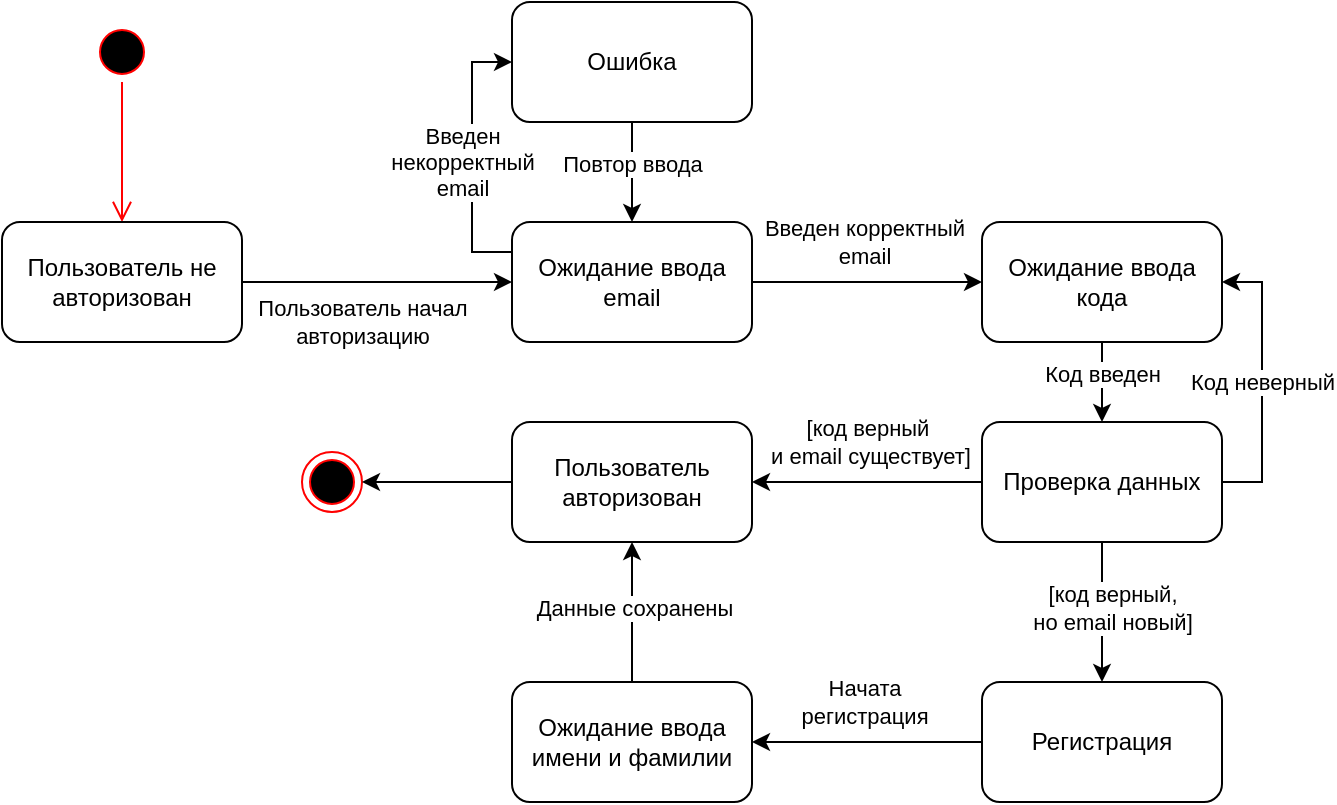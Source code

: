 <mxfile version="26.1.3">
  <diagram name="Страница — 1" id="iiHGs8mH1VzR_LiPi1y2">
    <mxGraphModel grid="1" page="1" gridSize="10" guides="1" tooltips="1" connect="1" arrows="1" fold="1" pageScale="1" pageWidth="827" pageHeight="1169" math="0" shadow="0">
      <root>
        <mxCell id="0" />
        <mxCell id="1" parent="0" />
        <mxCell id="DWfPHJhzUaxJuypeoU2R-1" value="" style="ellipse;html=1;shape=startState;fillColor=#000000;strokeColor=#ff0000;" vertex="1" parent="1">
          <mxGeometry x="85" y="30" width="30" height="30" as="geometry" />
        </mxCell>
        <mxCell id="DWfPHJhzUaxJuypeoU2R-2" value="" style="edgeStyle=orthogonalEdgeStyle;html=1;verticalAlign=bottom;endArrow=open;endSize=8;strokeColor=#ff0000;rounded=0;entryX=0.5;entryY=0;entryDx=0;entryDy=0;" edge="1" parent="1" source="DWfPHJhzUaxJuypeoU2R-1" target="DWfPHJhzUaxJuypeoU2R-15">
          <mxGeometry relative="1" as="geometry">
            <mxPoint x="265" y="130" as="targetPoint" />
          </mxGeometry>
        </mxCell>
        <mxCell id="DWfPHJhzUaxJuypeoU2R-3" value="" style="ellipse;html=1;shape=endState;fillColor=#000000;strokeColor=#ff0000;" vertex="1" parent="1">
          <mxGeometry x="190" y="245" width="30" height="30" as="geometry" />
        </mxCell>
        <mxCell id="DWfPHJhzUaxJuypeoU2R-6" style="edgeStyle=orthogonalEdgeStyle;rounded=0;orthogonalLoop=1;jettySize=auto;html=1;exitX=1;exitY=0.5;exitDx=0;exitDy=0;entryX=0;entryY=0.5;entryDx=0;entryDy=0;" edge="1" parent="1" source="DWfPHJhzUaxJuypeoU2R-4" target="DWfPHJhzUaxJuypeoU2R-5">
          <mxGeometry relative="1" as="geometry" />
        </mxCell>
        <mxCell id="DWfPHJhzUaxJuypeoU2R-7" value="Введен корректный&lt;div&gt;email&lt;/div&gt;" style="edgeLabel;html=1;align=center;verticalAlign=middle;resizable=0;points=[];" connectable="0" vertex="1" parent="DWfPHJhzUaxJuypeoU2R-6">
          <mxGeometry x="-0.194" y="3" relative="1" as="geometry">
            <mxPoint x="9" y="-17" as="offset" />
          </mxGeometry>
        </mxCell>
        <mxCell id="DWfPHJhzUaxJuypeoU2R-56" style="edgeStyle=orthogonalEdgeStyle;rounded=0;orthogonalLoop=1;jettySize=auto;html=1;exitX=0;exitY=0.25;exitDx=0;exitDy=0;entryX=0;entryY=0.5;entryDx=0;entryDy=0;" edge="1" parent="1" source="DWfPHJhzUaxJuypeoU2R-4" target="DWfPHJhzUaxJuypeoU2R-55">
          <mxGeometry relative="1" as="geometry" />
        </mxCell>
        <mxCell id="DWfPHJhzUaxJuypeoU2R-4" value="Ожидание ввода email" style="rounded=1;whiteSpace=wrap;html=1;" vertex="1" parent="1">
          <mxGeometry x="295" y="130" width="120" height="60" as="geometry" />
        </mxCell>
        <mxCell id="DWfPHJhzUaxJuypeoU2R-9" style="edgeStyle=orthogonalEdgeStyle;rounded=0;orthogonalLoop=1;jettySize=auto;html=1;exitX=0.5;exitY=1;exitDx=0;exitDy=0;" edge="1" parent="1" source="DWfPHJhzUaxJuypeoU2R-5">
          <mxGeometry relative="1" as="geometry">
            <mxPoint x="590" y="230" as="targetPoint" />
            <Array as="points">
              <mxPoint x="590" y="230" />
              <mxPoint x="590" y="230" />
            </Array>
          </mxGeometry>
        </mxCell>
        <mxCell id="DWfPHJhzUaxJuypeoU2R-31" value="Код введен" style="edgeLabel;html=1;align=center;verticalAlign=middle;resizable=0;points=[];" connectable="0" vertex="1" parent="DWfPHJhzUaxJuypeoU2R-9">
          <mxGeometry x="-0.233" relative="1" as="geometry">
            <mxPoint as="offset" />
          </mxGeometry>
        </mxCell>
        <mxCell id="DWfPHJhzUaxJuypeoU2R-5" value="Ожидание ввода кода" style="rounded=1;whiteSpace=wrap;html=1;" vertex="1" parent="1">
          <mxGeometry x="530" y="130" width="120" height="60" as="geometry" />
        </mxCell>
        <mxCell id="DWfPHJhzUaxJuypeoU2R-46" style="edgeStyle=orthogonalEdgeStyle;rounded=0;orthogonalLoop=1;jettySize=auto;html=1;exitX=0.5;exitY=0;exitDx=0;exitDy=0;entryX=0.5;entryY=1;entryDx=0;entryDy=0;" edge="1" parent="1" source="DWfPHJhzUaxJuypeoU2R-8" target="DWfPHJhzUaxJuypeoU2R-17">
          <mxGeometry relative="1" as="geometry" />
        </mxCell>
        <mxCell id="DWfPHJhzUaxJuypeoU2R-47" value="Данные сохранены" style="edgeLabel;html=1;align=center;verticalAlign=middle;resizable=0;points=[];" connectable="0" vertex="1" parent="DWfPHJhzUaxJuypeoU2R-46">
          <mxGeometry x="0.062" y="-1" relative="1" as="geometry">
            <mxPoint as="offset" />
          </mxGeometry>
        </mxCell>
        <mxCell id="DWfPHJhzUaxJuypeoU2R-8" value="Ожидание ввода имени и фамилии" style="rounded=1;whiteSpace=wrap;html=1;" vertex="1" parent="1">
          <mxGeometry x="295" y="360" width="120" height="60" as="geometry" />
        </mxCell>
        <mxCell id="DWfPHJhzUaxJuypeoU2R-12" value="Введен &lt;br&gt;некорректный&lt;div&gt;email&lt;/div&gt;" style="edgeLabel;html=1;align=center;verticalAlign=middle;resizable=0;points=[];" connectable="0" vertex="1" parent="1">
          <mxGeometry x="270" y="100" as="geometry" />
        </mxCell>
        <mxCell id="DWfPHJhzUaxJuypeoU2R-16" style="edgeStyle=orthogonalEdgeStyle;rounded=0;orthogonalLoop=1;jettySize=auto;html=1;exitX=1;exitY=0.5;exitDx=0;exitDy=0;entryX=0;entryY=0.5;entryDx=0;entryDy=0;" edge="1" parent="1" source="DWfPHJhzUaxJuypeoU2R-15" target="DWfPHJhzUaxJuypeoU2R-4">
          <mxGeometry relative="1" as="geometry">
            <mxPoint x="250" y="160" as="sourcePoint" />
          </mxGeometry>
        </mxCell>
        <mxCell id="DWfPHJhzUaxJuypeoU2R-15" value="Пользователь не авторизован" style="rounded=1;whiteSpace=wrap;html=1;" vertex="1" parent="1">
          <mxGeometry x="40" y="130" width="120" height="60" as="geometry" />
        </mxCell>
        <mxCell id="DWfPHJhzUaxJuypeoU2R-48" style="edgeStyle=orthogonalEdgeStyle;rounded=0;orthogonalLoop=1;jettySize=auto;html=1;exitX=0;exitY=0.5;exitDx=0;exitDy=0;entryX=1;entryY=0.5;entryDx=0;entryDy=0;" edge="1" parent="1" source="DWfPHJhzUaxJuypeoU2R-17" target="DWfPHJhzUaxJuypeoU2R-3">
          <mxGeometry relative="1" as="geometry" />
        </mxCell>
        <mxCell id="DWfPHJhzUaxJuypeoU2R-17" value="Пользователь авторизован" style="rounded=1;whiteSpace=wrap;html=1;" vertex="1" parent="1">
          <mxGeometry x="295" y="230" width="120" height="60" as="geometry" />
        </mxCell>
        <mxCell id="DWfPHJhzUaxJuypeoU2R-29" value="Пользователь начал&lt;div&gt;авторизацию&lt;/div&gt;" style="edgeLabel;html=1;align=center;verticalAlign=middle;resizable=0;points=[];" connectable="0" vertex="1" parent="1">
          <mxGeometry x="220" y="180" as="geometry" />
        </mxCell>
        <mxCell id="DWfPHJhzUaxJuypeoU2R-35" style="edgeStyle=orthogonalEdgeStyle;rounded=0;orthogonalLoop=1;jettySize=auto;html=1;exitX=1;exitY=0.5;exitDx=0;exitDy=0;entryX=1;entryY=0.5;entryDx=0;entryDy=0;" edge="1" parent="1" source="DWfPHJhzUaxJuypeoU2R-30" target="DWfPHJhzUaxJuypeoU2R-17">
          <mxGeometry relative="1" as="geometry" />
        </mxCell>
        <mxCell id="DWfPHJhzUaxJuypeoU2R-36" value="[код верный&amp;nbsp;&lt;div&gt;и email существует]&lt;/div&gt;" style="edgeLabel;html=1;align=center;verticalAlign=middle;resizable=0;points=[];" connectable="0" vertex="1" parent="DWfPHJhzUaxJuypeoU2R-35">
          <mxGeometry x="0.122" relative="1" as="geometry">
            <mxPoint x="8" y="-20" as="offset" />
          </mxGeometry>
        </mxCell>
        <mxCell id="DWfPHJhzUaxJuypeoU2R-37" style="edgeStyle=orthogonalEdgeStyle;rounded=0;orthogonalLoop=1;jettySize=auto;html=1;exitX=0;exitY=0.5;exitDx=0;exitDy=0;entryX=1;entryY=0.5;entryDx=0;entryDy=0;" edge="1" parent="1" source="DWfPHJhzUaxJuypeoU2R-30" target="DWfPHJhzUaxJuypeoU2R-5">
          <mxGeometry relative="1" as="geometry" />
        </mxCell>
        <mxCell id="DWfPHJhzUaxJuypeoU2R-42" style="edgeStyle=orthogonalEdgeStyle;rounded=0;orthogonalLoop=1;jettySize=auto;html=1;exitX=0.5;exitY=0;exitDx=0;exitDy=0;entryX=0.5;entryY=0;entryDx=0;entryDy=0;" edge="1" parent="1" source="DWfPHJhzUaxJuypeoU2R-30" target="DWfPHJhzUaxJuypeoU2R-41">
          <mxGeometry relative="1" as="geometry" />
        </mxCell>
        <mxCell id="DWfPHJhzUaxJuypeoU2R-30" value="Проверка данных" style="rounded=1;whiteSpace=wrap;html=1;direction=west;" vertex="1" parent="1">
          <mxGeometry x="530" y="230" width="120" height="60" as="geometry" />
        </mxCell>
        <mxCell id="DWfPHJhzUaxJuypeoU2R-38" value="Код неверный" style="edgeLabel;html=1;align=center;verticalAlign=middle;resizable=0;points=[];" connectable="0" vertex="1" parent="1">
          <mxGeometry x="670" y="210" as="geometry" />
        </mxCell>
        <mxCell id="DWfPHJhzUaxJuypeoU2R-44" style="edgeStyle=orthogonalEdgeStyle;rounded=0;orthogonalLoop=1;jettySize=auto;html=1;exitX=0;exitY=0.5;exitDx=0;exitDy=0;entryX=1;entryY=0.5;entryDx=0;entryDy=0;" edge="1" parent="1" source="DWfPHJhzUaxJuypeoU2R-41" target="DWfPHJhzUaxJuypeoU2R-8">
          <mxGeometry relative="1" as="geometry" />
        </mxCell>
        <mxCell id="DWfPHJhzUaxJuypeoU2R-45" value="Начата&lt;div&gt;регистрация&lt;/div&gt;" style="edgeLabel;html=1;align=center;verticalAlign=middle;resizable=0;points=[];" connectable="0" vertex="1" parent="DWfPHJhzUaxJuypeoU2R-44">
          <mxGeometry x="0.03" y="2" relative="1" as="geometry">
            <mxPoint y="-22" as="offset" />
          </mxGeometry>
        </mxCell>
        <mxCell id="DWfPHJhzUaxJuypeoU2R-41" value="Регистрация" style="rounded=1;whiteSpace=wrap;html=1;" vertex="1" parent="1">
          <mxGeometry x="530" y="360" width="120" height="60" as="geometry" />
        </mxCell>
        <mxCell id="DWfPHJhzUaxJuypeoU2R-43" value="[код верный,&lt;div&gt;но email новый]&lt;/div&gt;" style="edgeLabel;html=1;align=center;verticalAlign=middle;resizable=0;points=[];" connectable="0" vertex="1" parent="1">
          <mxGeometry x="589.997" y="320" as="geometry">
            <mxPoint x="5" y="3" as="offset" />
          </mxGeometry>
        </mxCell>
        <mxCell id="DWfPHJhzUaxJuypeoU2R-57" style="edgeStyle=orthogonalEdgeStyle;rounded=0;orthogonalLoop=1;jettySize=auto;html=1;exitX=0.5;exitY=1;exitDx=0;exitDy=0;entryX=0.5;entryY=0;entryDx=0;entryDy=0;" edge="1" parent="1" source="DWfPHJhzUaxJuypeoU2R-55" target="DWfPHJhzUaxJuypeoU2R-4">
          <mxGeometry relative="1" as="geometry" />
        </mxCell>
        <mxCell id="DWfPHJhzUaxJuypeoU2R-58" value="Повтор ввода" style="edgeLabel;html=1;align=center;verticalAlign=middle;resizable=0;points=[];" connectable="0" vertex="1" parent="DWfPHJhzUaxJuypeoU2R-57">
          <mxGeometry x="-0.1" y="-1" relative="1" as="geometry">
            <mxPoint x="1" y="-2" as="offset" />
          </mxGeometry>
        </mxCell>
        <mxCell id="DWfPHJhzUaxJuypeoU2R-55" value="Ошибка" style="rounded=1;whiteSpace=wrap;html=1;" vertex="1" parent="1">
          <mxGeometry x="295" y="20" width="120" height="60" as="geometry" />
        </mxCell>
      </root>
    </mxGraphModel>
  </diagram>
</mxfile>
